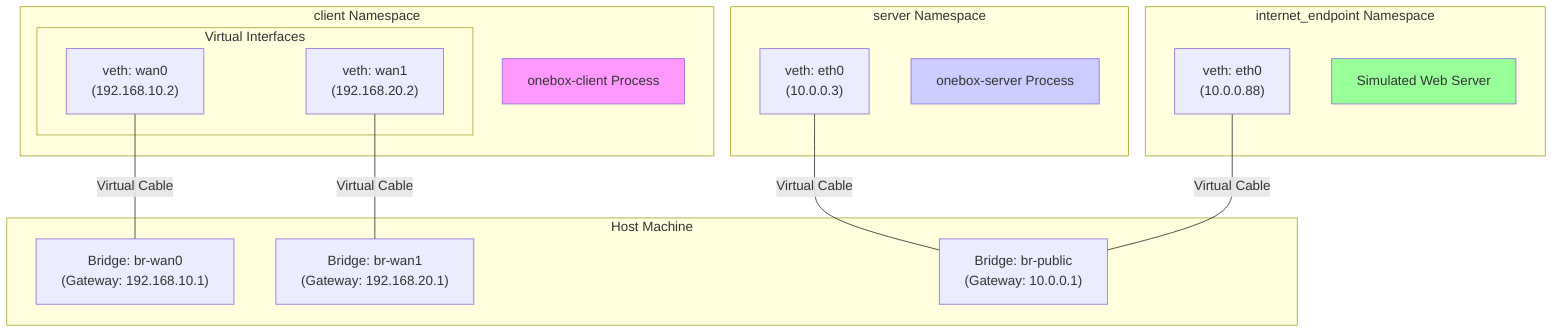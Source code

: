 graph TD
    subgraph "Host Machine"
        direction LR
        br_wan0["Bridge: br-wan0 <br> (Gateway: 192.168.10.1)"]
        br_wan1["Bridge: br-wan1 <br> (Gateway: 192.168.20.1)"]
        br_public["Bridge: br-public <br> (Gateway: 10.0.0.1)"]
    end

    subgraph "client Namespace"
        direction TB
        subgraph "Virtual Interfaces"
            client_wan0["veth: wan0 <br> (192.168.10.2)"]
            client_wan1["veth: wan1 <br> (192.168.20.2)"]
        end
        client_app["onebox-client Process"]
    end

    subgraph "server Namespace"
        direction TB
        server_eth0["veth: eth0 <br> (10.0.0.3)"]
        server_app["onebox-server Process"]
    end

    subgraph "internet_endpoint Namespace"
        direction TB
        inet_eth0["veth: eth0 <br> (10.0.0.88)"]
        inet_sim["Simulated Web Server"]
    end

    client_wan0 -- "Virtual Cable" --- br_wan0
    client_wan1 -- "Virtual Cable" --- br_wan1
    server_eth0 -- "Virtual Cable" --- br_public
    inet_eth0 -- "Virtual Cable" --- br_public

    style client_app fill:#f9f
    style server_app fill:#ccf
    style inet_sim fill:#9f9